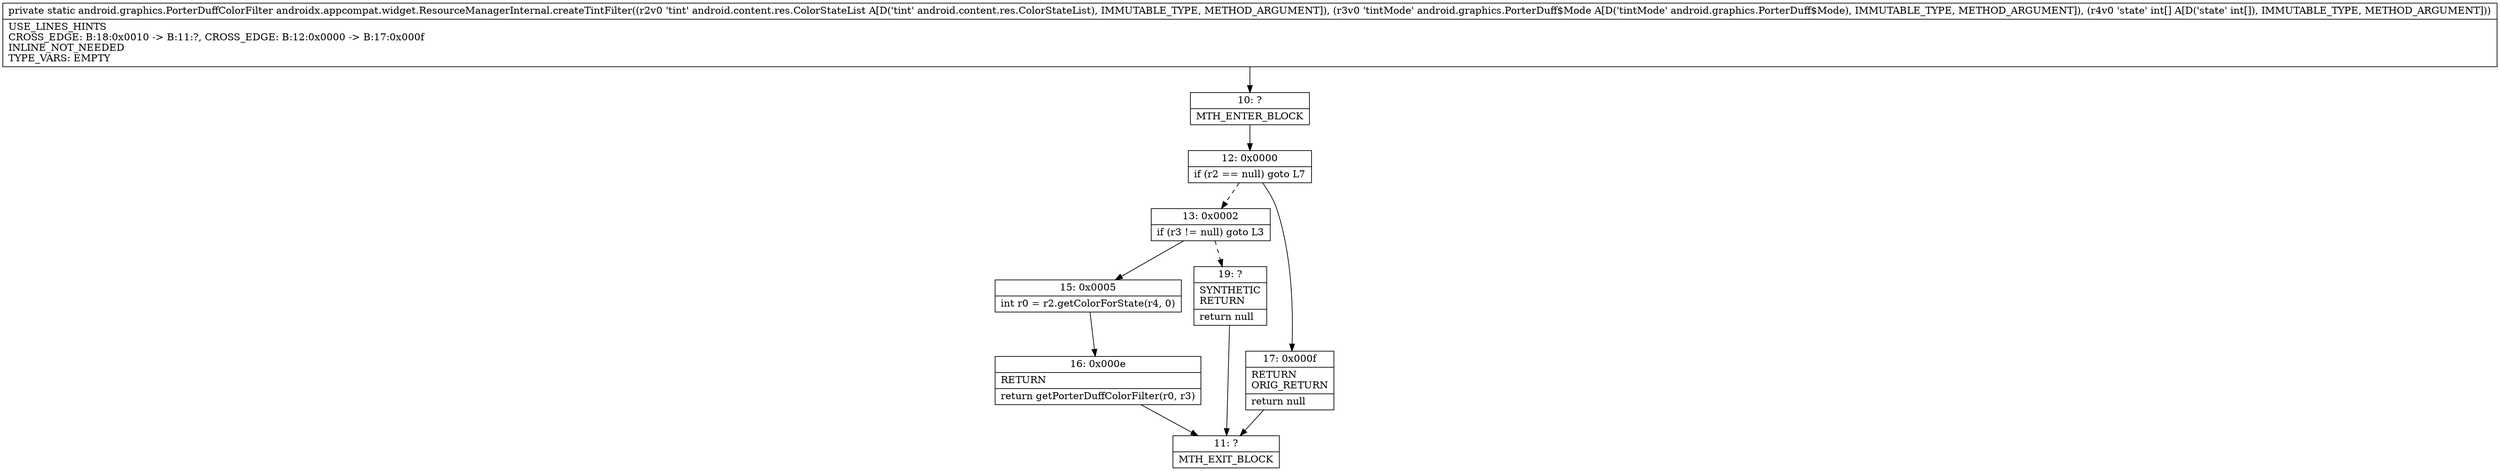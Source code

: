 digraph "CFG forandroidx.appcompat.widget.ResourceManagerInternal.createTintFilter(Landroid\/content\/res\/ColorStateList;Landroid\/graphics\/PorterDuff$Mode;[I)Landroid\/graphics\/PorterDuffColorFilter;" {
Node_10 [shape=record,label="{10\:\ ?|MTH_ENTER_BLOCK\l}"];
Node_12 [shape=record,label="{12\:\ 0x0000|if (r2 == null) goto L7\l}"];
Node_13 [shape=record,label="{13\:\ 0x0002|if (r3 != null) goto L3\l}"];
Node_15 [shape=record,label="{15\:\ 0x0005|int r0 = r2.getColorForState(r4, 0)\l}"];
Node_16 [shape=record,label="{16\:\ 0x000e|RETURN\l|return getPorterDuffColorFilter(r0, r3)\l}"];
Node_11 [shape=record,label="{11\:\ ?|MTH_EXIT_BLOCK\l}"];
Node_19 [shape=record,label="{19\:\ ?|SYNTHETIC\lRETURN\l|return null\l}"];
Node_17 [shape=record,label="{17\:\ 0x000f|RETURN\lORIG_RETURN\l|return null\l}"];
MethodNode[shape=record,label="{private static android.graphics.PorterDuffColorFilter androidx.appcompat.widget.ResourceManagerInternal.createTintFilter((r2v0 'tint' android.content.res.ColorStateList A[D('tint' android.content.res.ColorStateList), IMMUTABLE_TYPE, METHOD_ARGUMENT]), (r3v0 'tintMode' android.graphics.PorterDuff$Mode A[D('tintMode' android.graphics.PorterDuff$Mode), IMMUTABLE_TYPE, METHOD_ARGUMENT]), (r4v0 'state' int[] A[D('state' int[]), IMMUTABLE_TYPE, METHOD_ARGUMENT]))  | USE_LINES_HINTS\lCROSS_EDGE: B:18:0x0010 \-\> B:11:?, CROSS_EDGE: B:12:0x0000 \-\> B:17:0x000f\lINLINE_NOT_NEEDED\lTYPE_VARS: EMPTY\l}"];
MethodNode -> Node_10;Node_10 -> Node_12;
Node_12 -> Node_13[style=dashed];
Node_12 -> Node_17;
Node_13 -> Node_15;
Node_13 -> Node_19[style=dashed];
Node_15 -> Node_16;
Node_16 -> Node_11;
Node_19 -> Node_11;
Node_17 -> Node_11;
}

